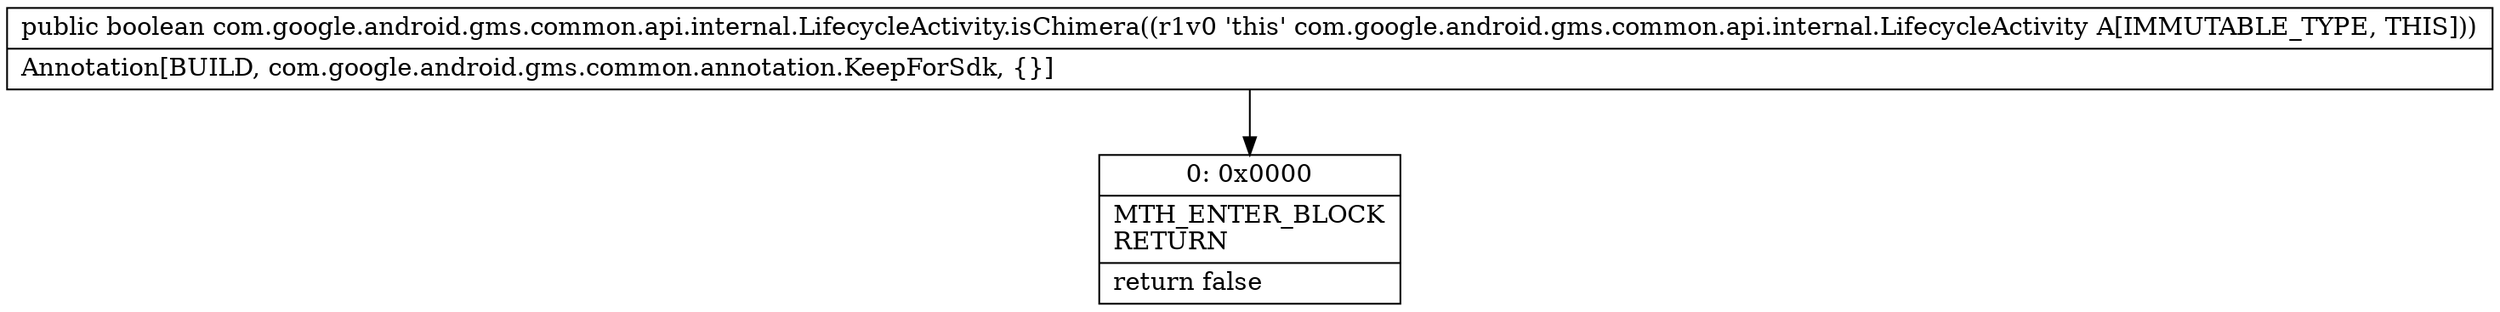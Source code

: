 digraph "CFG forcom.google.android.gms.common.api.internal.LifecycleActivity.isChimera()Z" {
Node_0 [shape=record,label="{0\:\ 0x0000|MTH_ENTER_BLOCK\lRETURN\l|return false\l}"];
MethodNode[shape=record,label="{public boolean com.google.android.gms.common.api.internal.LifecycleActivity.isChimera((r1v0 'this' com.google.android.gms.common.api.internal.LifecycleActivity A[IMMUTABLE_TYPE, THIS]))  | Annotation[BUILD, com.google.android.gms.common.annotation.KeepForSdk, \{\}]\l}"];
MethodNode -> Node_0;
}


